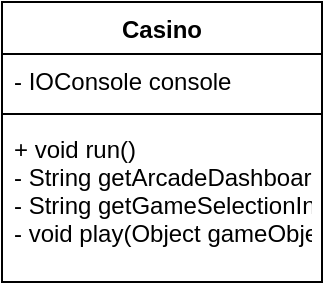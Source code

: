 <mxfile version="20.5.3" type="github">
  <diagram id="Cb6qqhRIO-Zgy5uvOArv" name="Page-1">
    <mxGraphModel dx="558" dy="769" grid="1" gridSize="10" guides="1" tooltips="1" connect="1" arrows="1" fold="1" page="1" pageScale="1" pageWidth="850" pageHeight="1100" math="0" shadow="0">
      <root>
        <mxCell id="0" />
        <mxCell id="1" parent="0" />
        <mxCell id="LxfO7IeBZfcinNh8lF_b-5" value="Casino" style="swimlane;fontStyle=1;align=center;verticalAlign=top;childLayout=stackLayout;horizontal=1;startSize=26;horizontalStack=0;resizeParent=1;resizeParentMax=0;resizeLast=0;collapsible=1;marginBottom=0;" vertex="1" parent="1">
          <mxGeometry x="100" y="350" width="160" height="140" as="geometry" />
        </mxCell>
        <mxCell id="LxfO7IeBZfcinNh8lF_b-6" value="- IOConsole console" style="text;strokeColor=none;fillColor=none;align=left;verticalAlign=top;spacingLeft=4;spacingRight=4;overflow=hidden;rotatable=0;points=[[0,0.5],[1,0.5]];portConstraint=eastwest;" vertex="1" parent="LxfO7IeBZfcinNh8lF_b-5">
          <mxGeometry y="26" width="160" height="26" as="geometry" />
        </mxCell>
        <mxCell id="LxfO7IeBZfcinNh8lF_b-7" value="" style="line;strokeWidth=1;fillColor=none;align=left;verticalAlign=middle;spacingTop=-1;spacingLeft=3;spacingRight=3;rotatable=0;labelPosition=right;points=[];portConstraint=eastwest;strokeColor=inherit;" vertex="1" parent="LxfO7IeBZfcinNh8lF_b-5">
          <mxGeometry y="52" width="160" height="8" as="geometry" />
        </mxCell>
        <mxCell id="LxfO7IeBZfcinNh8lF_b-8" value="+ void run()&#xa;- String getArcadeDashboardInput()&#xa;- String getGameSelectionInput()&#xa;- void play(Object gameObject, Object playerObject)" style="text;strokeColor=none;fillColor=none;align=left;verticalAlign=top;spacingLeft=4;spacingRight=4;overflow=hidden;rotatable=0;points=[[0,0.5],[1,0.5]];portConstraint=eastwest;" vertex="1" parent="LxfO7IeBZfcinNh8lF_b-5">
          <mxGeometry y="60" width="160" height="80" as="geometry" />
        </mxCell>
      </root>
    </mxGraphModel>
  </diagram>
</mxfile>
